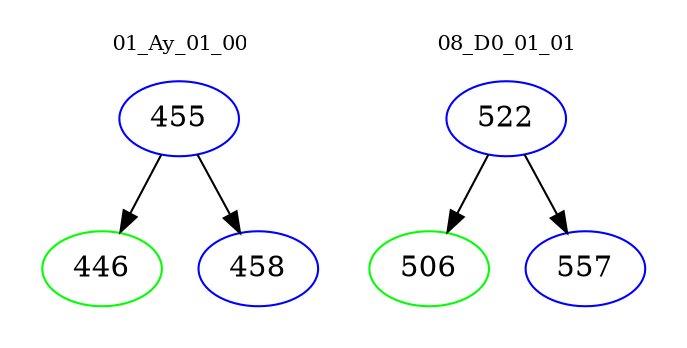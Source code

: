 digraph{
subgraph cluster_0 {
color = white
label = "01_Ay_01_00";
fontsize=10;
T0_455 [label="455", color="blue"]
T0_455 -> T0_446 [color="black"]
T0_446 [label="446", color="green"]
T0_455 -> T0_458 [color="black"]
T0_458 [label="458", color="blue"]
}
subgraph cluster_1 {
color = white
label = "08_D0_01_01";
fontsize=10;
T1_522 [label="522", color="blue"]
T1_522 -> T1_506 [color="black"]
T1_506 [label="506", color="green"]
T1_522 -> T1_557 [color="black"]
T1_557 [label="557", color="blue"]
}
}

